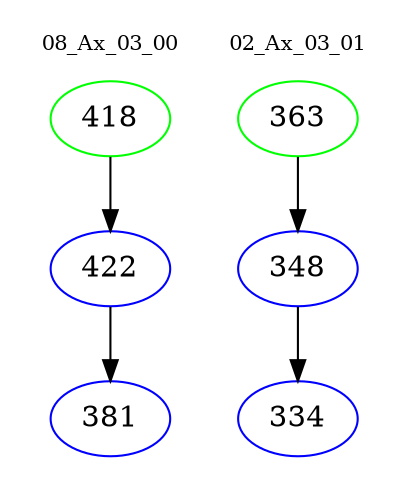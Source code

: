 digraph{
subgraph cluster_0 {
color = white
label = "08_Ax_03_00";
fontsize=10;
T0_418 [label="418", color="green"]
T0_418 -> T0_422 [color="black"]
T0_422 [label="422", color="blue"]
T0_422 -> T0_381 [color="black"]
T0_381 [label="381", color="blue"]
}
subgraph cluster_1 {
color = white
label = "02_Ax_03_01";
fontsize=10;
T1_363 [label="363", color="green"]
T1_363 -> T1_348 [color="black"]
T1_348 [label="348", color="blue"]
T1_348 -> T1_334 [color="black"]
T1_334 [label="334", color="blue"]
}
}
